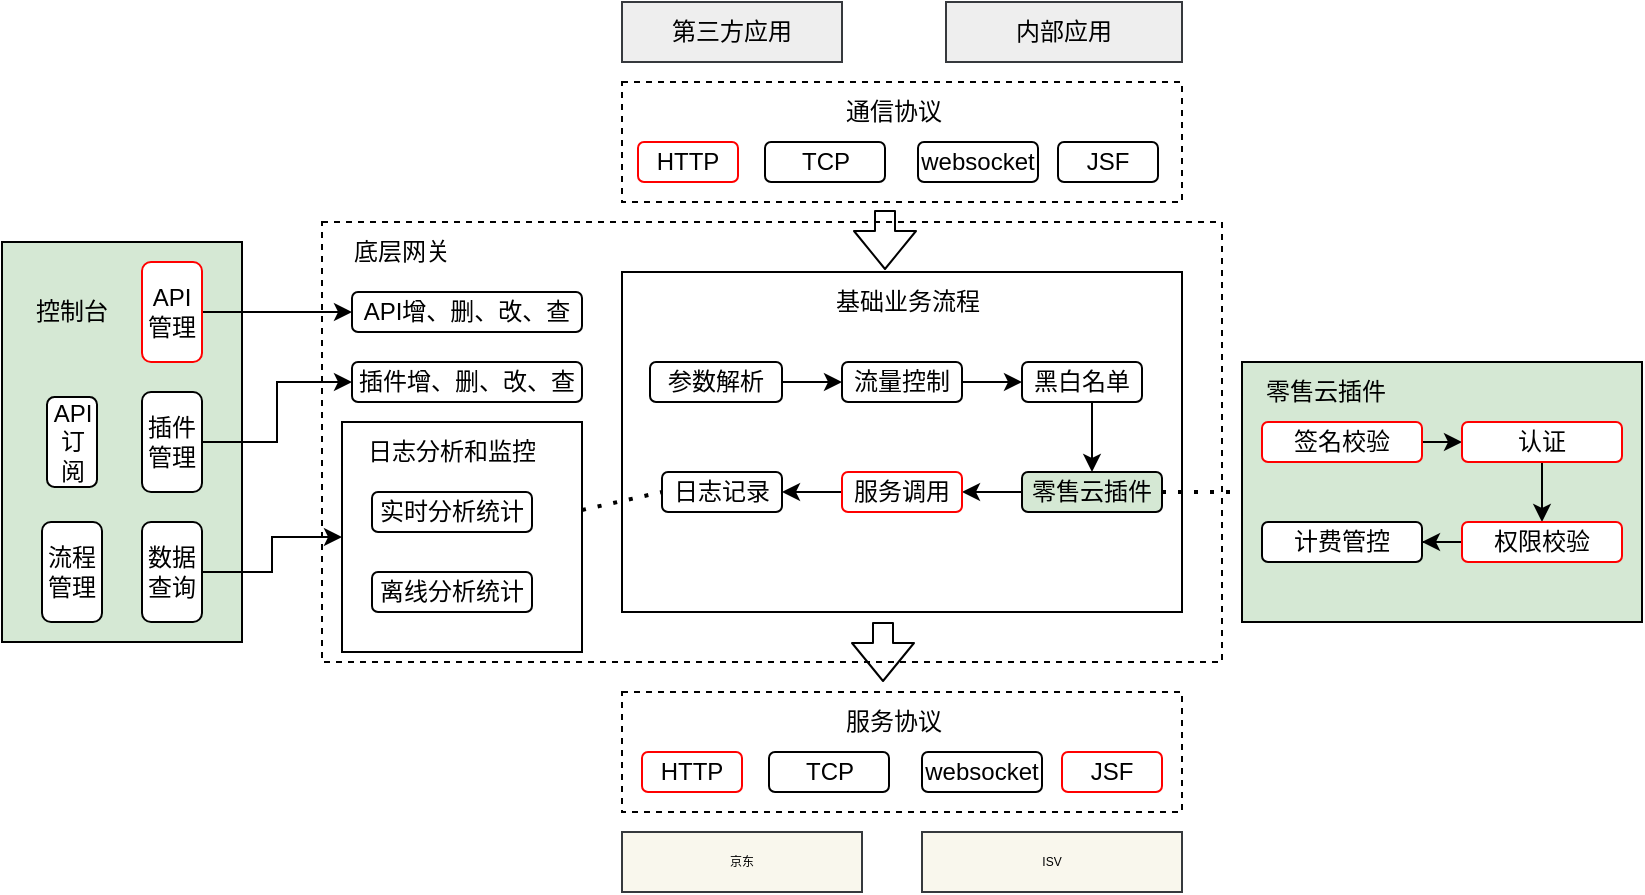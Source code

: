 <mxfile version="14.1.4" type="github">
  <diagram id="YDn3a22JKy39imLKbDOR" name="Page-1">
    <mxGraphModel dx="2253" dy="771" grid="1" gridSize="10" guides="1" tooltips="1" connect="1" arrows="1" fold="1" page="1" pageScale="1" pageWidth="827" pageHeight="1169" math="0" shadow="0">
      <root>
        <mxCell id="0" />
        <mxCell id="1" parent="0" />
        <mxCell id="Wj4BeX2h930fHh_8buQj-45" value="" style="rounded=0;whiteSpace=wrap;html=1;fillColor=#FFFFFF;dashed=1;" vertex="1" parent="1">
          <mxGeometry x="140" y="180" width="450" height="220" as="geometry" />
        </mxCell>
        <mxCell id="bF_kGRfRiGxns1VmROGY-11" value="" style="rounded=0;whiteSpace=wrap;html=1;shadow=0;glass=0;sketch=0;strokeColor=#000000;" parent="1" vertex="1">
          <mxGeometry x="290" y="205" width="280" height="170" as="geometry" />
        </mxCell>
        <mxCell id="bF_kGRfRiGxns1VmROGY-8" value="" style="rounded=0;whiteSpace=wrap;html=1;shadow=0;glass=0;sketch=0;strokeColor=#000000;dashed=1;" parent="1" vertex="1">
          <mxGeometry x="290" y="110" width="280" height="60" as="geometry" />
        </mxCell>
        <mxCell id="bF_kGRfRiGxns1VmROGY-1" value="第三方应用" style="rounded=0;whiteSpace=wrap;html=1;fillColor=#eeeeee;shadow=0;glass=0;sketch=0;strokeColor=#36393d;" parent="1" vertex="1">
          <mxGeometry x="290" y="70" width="110" height="30" as="geometry" />
        </mxCell>
        <mxCell id="bF_kGRfRiGxns1VmROGY-2" value="内部应用" style="rounded=0;whiteSpace=wrap;html=1;fillColor=#eeeeee;shadow=0;glass=0;sketch=0;strokeColor=#36393d;" parent="1" vertex="1">
          <mxGeometry x="452" y="70" width="118" height="30" as="geometry" />
        </mxCell>
        <mxCell id="bF_kGRfRiGxns1VmROGY-10" value="通信协议" style="text;html=1;strokeColor=none;fillColor=none;align=center;verticalAlign=middle;whiteSpace=wrap;rounded=0;shadow=0;glass=0;dashed=1;sketch=0;" parent="1" vertex="1">
          <mxGeometry x="394" y="120" width="64" height="10" as="geometry" />
        </mxCell>
        <mxCell id="bF_kGRfRiGxns1VmROGY-39" value="基础业务流程" style="text;html=1;strokeColor=none;fillColor=none;align=center;verticalAlign=middle;whiteSpace=wrap;rounded=0;shadow=0;glass=0;dashed=1;sketch=0;" parent="1" vertex="1">
          <mxGeometry x="396" y="215" width="74" height="10" as="geometry" />
        </mxCell>
        <mxCell id="bF_kGRfRiGxns1VmROGY-60" value="" style="rounded=0;whiteSpace=wrap;html=1;shadow=0;glass=0;sketch=0;strokeColor=#000000;dashed=1;" parent="1" vertex="1">
          <mxGeometry x="290" y="415" width="280" height="60" as="geometry" />
        </mxCell>
        <mxCell id="bF_kGRfRiGxns1VmROGY-62" value="HTTP" style="rounded=1;whiteSpace=wrap;html=1;shadow=0;glass=0;sketch=0;strokeColor=#FF0000;" parent="1" vertex="1">
          <mxGeometry x="300" y="445" width="50" height="20" as="geometry" />
        </mxCell>
        <mxCell id="bF_kGRfRiGxns1VmROGY-63" value="TCP" style="rounded=1;whiteSpace=wrap;html=1;shadow=0;glass=0;sketch=0;strokeColor=#000000;" parent="1" vertex="1">
          <mxGeometry x="363.5" y="445" width="60" height="20" as="geometry" />
        </mxCell>
        <mxCell id="bF_kGRfRiGxns1VmROGY-64" value="服务协议" style="text;html=1;strokeColor=none;fillColor=none;align=center;verticalAlign=middle;whiteSpace=wrap;rounded=0;shadow=0;glass=0;dashed=1;sketch=0;" parent="1" vertex="1">
          <mxGeometry x="394" y="425" width="64" height="10" as="geometry" />
        </mxCell>
        <mxCell id="bF_kGRfRiGxns1VmROGY-65" value="websocket" style="rounded=1;whiteSpace=wrap;html=1;shadow=0;glass=0;sketch=0;strokeColor=#000000;" parent="1" vertex="1">
          <mxGeometry x="440" y="445" width="60" height="20" as="geometry" />
        </mxCell>
        <mxCell id="bF_kGRfRiGxns1VmROGY-66" value="JSF" style="rounded=1;whiteSpace=wrap;html=1;shadow=0;glass=0;sketch=0;strokeColor=#FF0000;" parent="1" vertex="1">
          <mxGeometry x="510" y="445" width="50" height="20" as="geometry" />
        </mxCell>
        <mxCell id="bF_kGRfRiGxns1VmROGY-67" value="HTTP" style="rounded=1;whiteSpace=wrap;html=1;shadow=0;glass=0;sketch=0;strokeColor=#FF0000;" parent="1" vertex="1">
          <mxGeometry x="298" y="140" width="50" height="20" as="geometry" />
        </mxCell>
        <mxCell id="bF_kGRfRiGxns1VmROGY-68" value="TCP" style="rounded=1;whiteSpace=wrap;html=1;shadow=0;glass=0;sketch=0;strokeColor=#000000;" parent="1" vertex="1">
          <mxGeometry x="361.5" y="140" width="60" height="20" as="geometry" />
        </mxCell>
        <mxCell id="bF_kGRfRiGxns1VmROGY-69" value="websocket" style="rounded=1;whiteSpace=wrap;html=1;shadow=0;glass=0;sketch=0;strokeColor=#000000;" parent="1" vertex="1">
          <mxGeometry x="438" y="140" width="60" height="20" as="geometry" />
        </mxCell>
        <mxCell id="bF_kGRfRiGxns1VmROGY-70" value="JSF" style="rounded=1;whiteSpace=wrap;html=1;shadow=0;glass=0;sketch=0;strokeColor=#000000;" parent="1" vertex="1">
          <mxGeometry x="508" y="140" width="50" height="20" as="geometry" />
        </mxCell>
        <mxCell id="bF_kGRfRiGxns1VmROGY-71" value="京东" style="rounded=0;whiteSpace=wrap;html=1;shadow=0;glass=0;sketch=0;strokeColor=#36393d;fontFamily=Helvetica;fontSize=6;fillColor=#f9f7ed;" parent="1" vertex="1">
          <mxGeometry x="290" y="485" width="120" height="30" as="geometry" />
        </mxCell>
        <mxCell id="bF_kGRfRiGxns1VmROGY-72" value="ISV" style="rounded=0;whiteSpace=wrap;html=1;shadow=0;glass=0;sketch=0;strokeColor=#36393d;fontFamily=Helvetica;fontSize=6;fillColor=#f9f7ed;" parent="1" vertex="1">
          <mxGeometry x="440" y="485" width="130" height="30" as="geometry" />
        </mxCell>
        <mxCell id="Wj4BeX2h930fHh_8buQj-2" value="" style="rounded=0;whiteSpace=wrap;html=1;fillColor=#D5E8D4;" vertex="1" parent="1">
          <mxGeometry x="-20" y="190" width="120" height="200" as="geometry" />
        </mxCell>
        <mxCell id="Wj4BeX2h930fHh_8buQj-3" value="控制台" style="text;html=1;strokeColor=none;fillColor=none;align=center;verticalAlign=middle;whiteSpace=wrap;rounded=0;" vertex="1" parent="1">
          <mxGeometry x="-5" y="215" width="40" height="20" as="geometry" />
        </mxCell>
        <mxCell id="Wj4BeX2h930fHh_8buQj-51" style="edgeStyle=orthogonalEdgeStyle;rounded=0;orthogonalLoop=1;jettySize=auto;html=1;exitX=1;exitY=0.5;exitDx=0;exitDy=0;entryX=0;entryY=0.5;entryDx=0;entryDy=0;" edge="1" parent="1" source="Wj4BeX2h930fHh_8buQj-4" target="Wj4BeX2h930fHh_8buQj-48">
          <mxGeometry relative="1" as="geometry" />
        </mxCell>
        <mxCell id="Wj4BeX2h930fHh_8buQj-4" value="API管理" style="rounded=1;whiteSpace=wrap;html=1;strokeColor=#FF0000;" vertex="1" parent="1">
          <mxGeometry x="50" y="200" width="30" height="50" as="geometry" />
        </mxCell>
        <mxCell id="Wj4BeX2h930fHh_8buQj-53" style="edgeStyle=orthogonalEdgeStyle;rounded=0;orthogonalLoop=1;jettySize=auto;html=1;exitX=1;exitY=0.5;exitDx=0;exitDy=0;entryX=0;entryY=0.5;entryDx=0;entryDy=0;" edge="1" parent="1" source="Wj4BeX2h930fHh_8buQj-6" target="Wj4BeX2h930fHh_8buQj-50">
          <mxGeometry relative="1" as="geometry" />
        </mxCell>
        <mxCell id="Wj4BeX2h930fHh_8buQj-6" value="插件管理" style="rounded=1;whiteSpace=wrap;html=1;" vertex="1" parent="1">
          <mxGeometry x="50" y="265" width="30" height="50" as="geometry" />
        </mxCell>
        <mxCell id="Wj4BeX2h930fHh_8buQj-54" style="edgeStyle=orthogonalEdgeStyle;rounded=0;orthogonalLoop=1;jettySize=auto;html=1;exitX=1;exitY=0.5;exitDx=0;exitDy=0;entryX=0;entryY=0.5;entryDx=0;entryDy=0;" edge="1" parent="1" source="Wj4BeX2h930fHh_8buQj-7" target="Wj4BeX2h930fHh_8buQj-39">
          <mxGeometry relative="1" as="geometry" />
        </mxCell>
        <mxCell id="Wj4BeX2h930fHh_8buQj-7" value="数据查询" style="rounded=1;whiteSpace=wrap;html=1;" vertex="1" parent="1">
          <mxGeometry x="50" y="330" width="30" height="50" as="geometry" />
        </mxCell>
        <mxCell id="Wj4BeX2h930fHh_8buQj-13" style="edgeStyle=orthogonalEdgeStyle;rounded=0;orthogonalLoop=1;jettySize=auto;html=1;exitX=1;exitY=0.5;exitDx=0;exitDy=0;entryX=0;entryY=0.5;entryDx=0;entryDy=0;" edge="1" parent="1" source="Wj4BeX2h930fHh_8buQj-8" target="Wj4BeX2h930fHh_8buQj-12">
          <mxGeometry relative="1" as="geometry" />
        </mxCell>
        <mxCell id="Wj4BeX2h930fHh_8buQj-8" value="流量控制" style="rounded=1;whiteSpace=wrap;html=1;shadow=0;glass=0;sketch=0;strokeColor=#000000;" vertex="1" parent="1">
          <mxGeometry x="400" y="250" width="60" height="20" as="geometry" />
        </mxCell>
        <mxCell id="Wj4BeX2h930fHh_8buQj-11" style="edgeStyle=orthogonalEdgeStyle;rounded=0;orthogonalLoop=1;jettySize=auto;html=1;exitX=1;exitY=0.5;exitDx=0;exitDy=0;entryX=0;entryY=0.5;entryDx=0;entryDy=0;" edge="1" parent="1" source="Wj4BeX2h930fHh_8buQj-9" target="Wj4BeX2h930fHh_8buQj-8">
          <mxGeometry relative="1" as="geometry" />
        </mxCell>
        <mxCell id="Wj4BeX2h930fHh_8buQj-9" value="参数解析" style="rounded=1;whiteSpace=wrap;html=1;shadow=0;glass=0;sketch=0;strokeColor=#000000;" vertex="1" parent="1">
          <mxGeometry x="304" y="250" width="66" height="20" as="geometry" />
        </mxCell>
        <mxCell id="Wj4BeX2h930fHh_8buQj-15" style="edgeStyle=orthogonalEdgeStyle;rounded=0;orthogonalLoop=1;jettySize=auto;html=1;exitX=0.5;exitY=1;exitDx=0;exitDy=0;entryX=0.5;entryY=0;entryDx=0;entryDy=0;" edge="1" parent="1" source="Wj4BeX2h930fHh_8buQj-12" target="Wj4BeX2h930fHh_8buQj-14">
          <mxGeometry relative="1" as="geometry" />
        </mxCell>
        <mxCell id="Wj4BeX2h930fHh_8buQj-12" value="黑白名单" style="rounded=1;whiteSpace=wrap;html=1;shadow=0;glass=0;sketch=0;strokeColor=#000000;" vertex="1" parent="1">
          <mxGeometry x="490" y="250" width="60" height="20" as="geometry" />
        </mxCell>
        <mxCell id="Wj4BeX2h930fHh_8buQj-17" style="edgeStyle=orthogonalEdgeStyle;rounded=0;orthogonalLoop=1;jettySize=auto;html=1;exitX=0;exitY=0.5;exitDx=0;exitDy=0;entryX=1;entryY=0.5;entryDx=0;entryDy=0;" edge="1" parent="1" source="Wj4BeX2h930fHh_8buQj-14" target="Wj4BeX2h930fHh_8buQj-16">
          <mxGeometry relative="1" as="geometry" />
        </mxCell>
        <mxCell id="Wj4BeX2h930fHh_8buQj-14" value="零售云插件" style="rounded=1;whiteSpace=wrap;html=1;shadow=0;glass=0;sketch=0;fillColor=#D5E8D4;" vertex="1" parent="1">
          <mxGeometry x="490" y="305" width="70" height="20" as="geometry" />
        </mxCell>
        <mxCell id="Wj4BeX2h930fHh_8buQj-19" style="edgeStyle=orthogonalEdgeStyle;rounded=0;orthogonalLoop=1;jettySize=auto;html=1;exitX=0;exitY=0.5;exitDx=0;exitDy=0;entryX=1;entryY=0.5;entryDx=0;entryDy=0;" edge="1" parent="1" source="Wj4BeX2h930fHh_8buQj-16" target="Wj4BeX2h930fHh_8buQj-18">
          <mxGeometry relative="1" as="geometry" />
        </mxCell>
        <mxCell id="Wj4BeX2h930fHh_8buQj-16" value="服务调用" style="rounded=1;whiteSpace=wrap;html=1;shadow=0;glass=0;sketch=0;strokeColor=#FF0000;" vertex="1" parent="1">
          <mxGeometry x="400" y="305" width="60" height="20" as="geometry" />
        </mxCell>
        <mxCell id="Wj4BeX2h930fHh_8buQj-18" value="日志记录" style="rounded=1;whiteSpace=wrap;html=1;shadow=0;glass=0;sketch=0;strokeColor=#000000;" vertex="1" parent="1">
          <mxGeometry x="310" y="305" width="60" height="20" as="geometry" />
        </mxCell>
        <mxCell id="Wj4BeX2h930fHh_8buQj-21" value="" style="shape=flexArrow;endArrow=classic;html=1;" edge="1" parent="1">
          <mxGeometry width="50" height="50" relative="1" as="geometry">
            <mxPoint x="421.5" y="174" as="sourcePoint" />
            <mxPoint x="421.5" y="204" as="targetPoint" />
          </mxGeometry>
        </mxCell>
        <mxCell id="Wj4BeX2h930fHh_8buQj-22" value="" style="shape=flexArrow;endArrow=classic;html=1;" edge="1" parent="1">
          <mxGeometry width="50" height="50" relative="1" as="geometry">
            <mxPoint x="420.5" y="380" as="sourcePoint" />
            <mxPoint x="420.5" y="410" as="targetPoint" />
          </mxGeometry>
        </mxCell>
        <mxCell id="Wj4BeX2h930fHh_8buQj-24" value="" style="rounded=0;whiteSpace=wrap;html=1;fillColor=#D5E8D4;" vertex="1" parent="1">
          <mxGeometry x="600" y="250" width="200" height="130" as="geometry" />
        </mxCell>
        <mxCell id="Wj4BeX2h930fHh_8buQj-25" value="零售云插件" style="text;html=1;strokeColor=none;fillColor=none;align=center;verticalAlign=middle;whiteSpace=wrap;rounded=0;shadow=0;glass=0;dashed=1;sketch=0;" vertex="1" parent="1">
          <mxGeometry x="610" y="260" width="64" height="10" as="geometry" />
        </mxCell>
        <mxCell id="Wj4BeX2h930fHh_8buQj-34" style="edgeStyle=orthogonalEdgeStyle;rounded=0;orthogonalLoop=1;jettySize=auto;html=1;exitX=1;exitY=0.5;exitDx=0;exitDy=0;entryX=0;entryY=0.5;entryDx=0;entryDy=0;" edge="1" parent="1" source="Wj4BeX2h930fHh_8buQj-28" target="Wj4BeX2h930fHh_8buQj-32">
          <mxGeometry relative="1" as="geometry" />
        </mxCell>
        <mxCell id="Wj4BeX2h930fHh_8buQj-28" value="签名校验" style="rounded=1;whiteSpace=wrap;html=1;shadow=0;glass=0;sketch=0;strokeColor=#FF0000;" vertex="1" parent="1">
          <mxGeometry x="610" y="280" width="80" height="20" as="geometry" />
        </mxCell>
        <mxCell id="Wj4BeX2h930fHh_8buQj-35" style="edgeStyle=orthogonalEdgeStyle;rounded=0;orthogonalLoop=1;jettySize=auto;html=1;exitX=0.5;exitY=1;exitDx=0;exitDy=0;entryX=0.5;entryY=0;entryDx=0;entryDy=0;" edge="1" parent="1" source="Wj4BeX2h930fHh_8buQj-32" target="Wj4BeX2h930fHh_8buQj-33">
          <mxGeometry relative="1" as="geometry" />
        </mxCell>
        <mxCell id="Wj4BeX2h930fHh_8buQj-32" value="认证" style="rounded=1;whiteSpace=wrap;html=1;shadow=0;glass=0;sketch=0;strokeColor=#FF0000;" vertex="1" parent="1">
          <mxGeometry x="710" y="280" width="80" height="20" as="geometry" />
        </mxCell>
        <mxCell id="Wj4BeX2h930fHh_8buQj-37" style="edgeStyle=orthogonalEdgeStyle;rounded=0;orthogonalLoop=1;jettySize=auto;html=1;exitX=0;exitY=0.5;exitDx=0;exitDy=0;" edge="1" parent="1" source="Wj4BeX2h930fHh_8buQj-33" target="Wj4BeX2h930fHh_8buQj-36">
          <mxGeometry relative="1" as="geometry" />
        </mxCell>
        <mxCell id="Wj4BeX2h930fHh_8buQj-33" value="权限校验" style="rounded=1;whiteSpace=wrap;html=1;shadow=0;glass=0;sketch=0;strokeColor=#FF0000;" vertex="1" parent="1">
          <mxGeometry x="710" y="330" width="80" height="20" as="geometry" />
        </mxCell>
        <mxCell id="Wj4BeX2h930fHh_8buQj-36" value="计费管控" style="rounded=1;whiteSpace=wrap;html=1;shadow=0;glass=0;sketch=0;strokeColor=#000000;" vertex="1" parent="1">
          <mxGeometry x="610" y="330" width="80" height="20" as="geometry" />
        </mxCell>
        <mxCell id="Wj4BeX2h930fHh_8buQj-38" value="" style="endArrow=none;dashed=1;html=1;dashPattern=1 3;strokeWidth=2;exitX=1;exitY=0.5;exitDx=0;exitDy=0;entryX=0;entryY=0.5;entryDx=0;entryDy=0;" edge="1" parent="1" source="Wj4BeX2h930fHh_8buQj-14" target="Wj4BeX2h930fHh_8buQj-24">
          <mxGeometry width="50" height="50" relative="1" as="geometry">
            <mxPoint x="610" y="310" as="sourcePoint" />
            <mxPoint x="640" y="250" as="targetPoint" />
          </mxGeometry>
        </mxCell>
        <mxCell id="Wj4BeX2h930fHh_8buQj-39" value="" style="rounded=0;whiteSpace=wrap;html=1;" vertex="1" parent="1">
          <mxGeometry x="150" y="280" width="120" height="115" as="geometry" />
        </mxCell>
        <mxCell id="Wj4BeX2h930fHh_8buQj-40" value="日志分析和监控" style="text;html=1;strokeColor=none;fillColor=none;align=center;verticalAlign=middle;whiteSpace=wrap;rounded=0;shadow=0;glass=0;dashed=1;sketch=0;" vertex="1" parent="1">
          <mxGeometry x="160" y="290" width="90" height="10" as="geometry" />
        </mxCell>
        <mxCell id="Wj4BeX2h930fHh_8buQj-41" value="实时分析统计" style="rounded=1;whiteSpace=wrap;html=1;shadow=0;glass=0;sketch=0;strokeColor=#000000;" vertex="1" parent="1">
          <mxGeometry x="165" y="315" width="80" height="20" as="geometry" />
        </mxCell>
        <mxCell id="Wj4BeX2h930fHh_8buQj-42" value="离线分析统计" style="rounded=1;whiteSpace=wrap;html=1;shadow=0;glass=0;sketch=0;strokeColor=#000000;" vertex="1" parent="1">
          <mxGeometry x="165" y="355" width="80" height="20" as="geometry" />
        </mxCell>
        <mxCell id="Wj4BeX2h930fHh_8buQj-44" value="" style="endArrow=none;dashed=1;html=1;dashPattern=1 3;strokeWidth=2;entryX=0;entryY=0.5;entryDx=0;entryDy=0;" edge="1" parent="1" source="Wj4BeX2h930fHh_8buQj-39" target="Wj4BeX2h930fHh_8buQj-18">
          <mxGeometry width="50" height="50" relative="1" as="geometry">
            <mxPoint x="210" y="210" as="sourcePoint" />
            <mxPoint x="260" y="160" as="targetPoint" />
          </mxGeometry>
        </mxCell>
        <mxCell id="Wj4BeX2h930fHh_8buQj-47" value="底层网关" style="text;html=1;strokeColor=none;fillColor=none;align=center;verticalAlign=middle;whiteSpace=wrap;rounded=0;dashed=1;" vertex="1" parent="1">
          <mxGeometry x="150" y="185" width="60" height="20" as="geometry" />
        </mxCell>
        <mxCell id="Wj4BeX2h930fHh_8buQj-48" value="API增、删、改、查" style="rounded=1;whiteSpace=wrap;html=1;shadow=0;glass=0;sketch=0;strokeColor=#000000;" vertex="1" parent="1">
          <mxGeometry x="155" y="215" width="115" height="20" as="geometry" />
        </mxCell>
        <mxCell id="Wj4BeX2h930fHh_8buQj-50" value="插件增、删、改、查" style="rounded=1;whiteSpace=wrap;html=1;shadow=0;glass=0;sketch=0;strokeColor=#000000;" vertex="1" parent="1">
          <mxGeometry x="155" y="250" width="115" height="20" as="geometry" />
        </mxCell>
        <mxCell id="Wj4BeX2h930fHh_8buQj-55" value="API订阅" style="rounded=1;whiteSpace=wrap;html=1;shadow=0;glass=0;sketch=0;strokeColor=#000000;" vertex="1" parent="1">
          <mxGeometry x="2.5" y="267.5" width="25" height="45" as="geometry" />
        </mxCell>
        <mxCell id="Wj4BeX2h930fHh_8buQj-59" value="流程管理" style="rounded=1;whiteSpace=wrap;html=1;shadow=0;glass=0;sketch=0;strokeColor=#000000;" vertex="1" parent="1">
          <mxGeometry y="330" width="30" height="50" as="geometry" />
        </mxCell>
      </root>
    </mxGraphModel>
  </diagram>
</mxfile>
